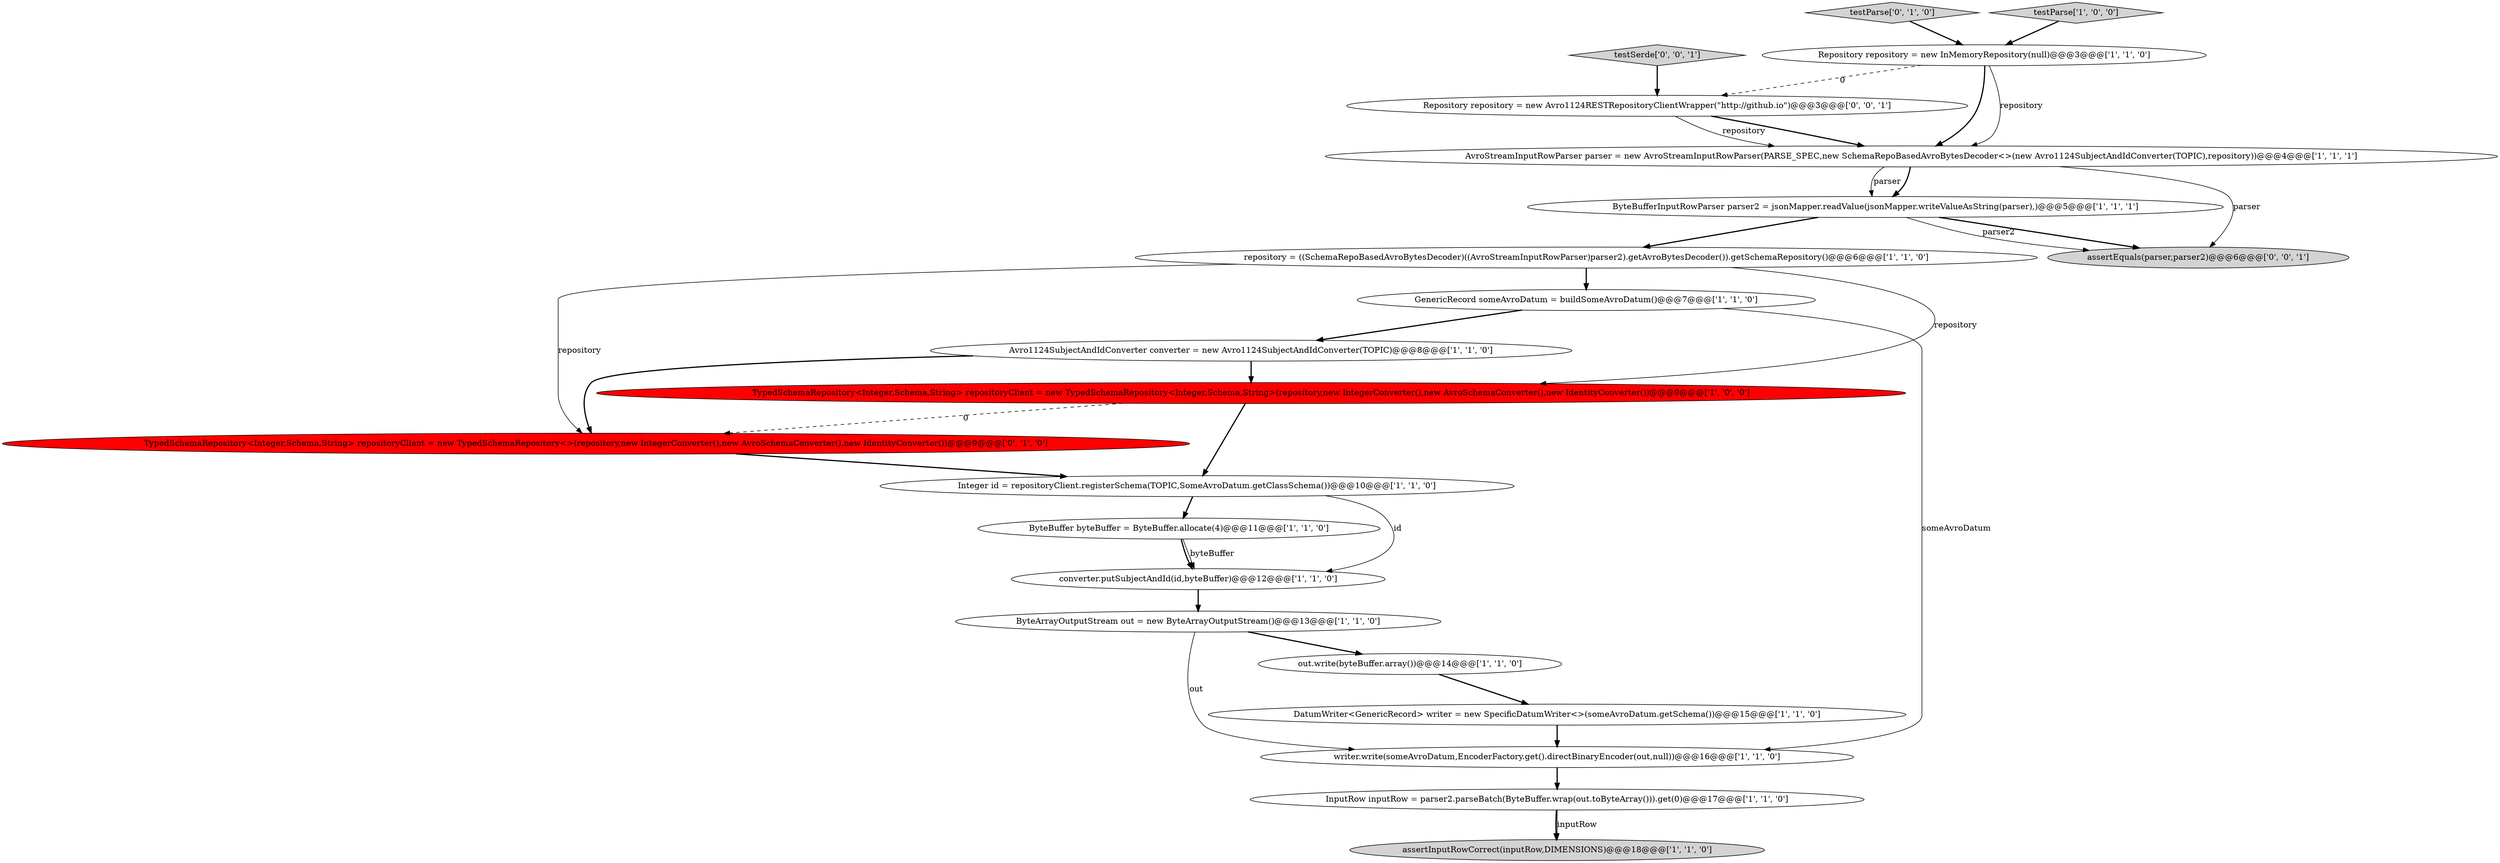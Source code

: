 digraph {
15 [style = filled, label = "Integer id = repositoryClient.registerSchema(TOPIC,SomeAvroDatum.getClassSchema())@@@10@@@['1', '1', '0']", fillcolor = white, shape = ellipse image = "AAA0AAABBB1BBB"];
11 [style = filled, label = "ByteArrayOutputStream out = new ByteArrayOutputStream()@@@13@@@['1', '1', '0']", fillcolor = white, shape = ellipse image = "AAA0AAABBB1BBB"];
10 [style = filled, label = "repository = ((SchemaRepoBasedAvroBytesDecoder)((AvroStreamInputRowParser)parser2).getAvroBytesDecoder()).getSchemaRepository()@@@6@@@['1', '1', '0']", fillcolor = white, shape = ellipse image = "AAA0AAABBB1BBB"];
16 [style = filled, label = "Avro1124SubjectAndIdConverter converter = new Avro1124SubjectAndIdConverter(TOPIC)@@@8@@@['1', '1', '0']", fillcolor = white, shape = ellipse image = "AAA0AAABBB1BBB"];
3 [style = filled, label = "AvroStreamInputRowParser parser = new AvroStreamInputRowParser(PARSE_SPEC,new SchemaRepoBasedAvroBytesDecoder<>(new Avro1124SubjectAndIdConverter(TOPIC),repository))@@@4@@@['1', '1', '1']", fillcolor = white, shape = ellipse image = "AAA0AAABBB1BBB"];
0 [style = filled, label = "DatumWriter<GenericRecord> writer = new SpecificDatumWriter<>(someAvroDatum.getSchema())@@@15@@@['1', '1', '0']", fillcolor = white, shape = ellipse image = "AAA0AAABBB1BBB"];
18 [style = filled, label = "testParse['0', '1', '0']", fillcolor = lightgray, shape = diamond image = "AAA0AAABBB2BBB"];
19 [style = filled, label = "testSerde['0', '0', '1']", fillcolor = lightgray, shape = diamond image = "AAA0AAABBB3BBB"];
14 [style = filled, label = "writer.write(someAvroDatum,EncoderFactory.get().directBinaryEncoder(out,null))@@@16@@@['1', '1', '0']", fillcolor = white, shape = ellipse image = "AAA0AAABBB1BBB"];
13 [style = filled, label = "assertInputRowCorrect(inputRow,DIMENSIONS)@@@18@@@['1', '1', '0']", fillcolor = lightgray, shape = ellipse image = "AAA0AAABBB1BBB"];
2 [style = filled, label = "out.write(byteBuffer.array())@@@14@@@['1', '1', '0']", fillcolor = white, shape = ellipse image = "AAA0AAABBB1BBB"];
4 [style = filled, label = "TypedSchemaRepository<Integer,Schema,String> repositoryClient = new TypedSchemaRepository<Integer,Schema,String>(repository,new IntegerConverter(),new AvroSchemaConverter(),new IdentityConverter())@@@9@@@['1', '0', '0']", fillcolor = red, shape = ellipse image = "AAA1AAABBB1BBB"];
1 [style = filled, label = "Repository repository = new InMemoryRepository(null)@@@3@@@['1', '1', '0']", fillcolor = white, shape = ellipse image = "AAA0AAABBB1BBB"];
17 [style = filled, label = "TypedSchemaRepository<Integer,Schema,String> repositoryClient = new TypedSchemaRepository<>(repository,new IntegerConverter(),new AvroSchemaConverter(),new IdentityConverter())@@@9@@@['0', '1', '0']", fillcolor = red, shape = ellipse image = "AAA1AAABBB2BBB"];
9 [style = filled, label = "ByteBuffer byteBuffer = ByteBuffer.allocate(4)@@@11@@@['1', '1', '0']", fillcolor = white, shape = ellipse image = "AAA0AAABBB1BBB"];
20 [style = filled, label = "assertEquals(parser,parser2)@@@6@@@['0', '0', '1']", fillcolor = lightgray, shape = ellipse image = "AAA0AAABBB3BBB"];
6 [style = filled, label = "InputRow inputRow = parser2.parseBatch(ByteBuffer.wrap(out.toByteArray())).get(0)@@@17@@@['1', '1', '0']", fillcolor = white, shape = ellipse image = "AAA0AAABBB1BBB"];
21 [style = filled, label = "Repository repository = new Avro1124RESTRepositoryClientWrapper(\"http://github.io\")@@@3@@@['0', '0', '1']", fillcolor = white, shape = ellipse image = "AAA0AAABBB3BBB"];
8 [style = filled, label = "GenericRecord someAvroDatum = buildSomeAvroDatum()@@@7@@@['1', '1', '0']", fillcolor = white, shape = ellipse image = "AAA0AAABBB1BBB"];
12 [style = filled, label = "testParse['1', '0', '0']", fillcolor = lightgray, shape = diamond image = "AAA0AAABBB1BBB"];
7 [style = filled, label = "ByteBufferInputRowParser parser2 = jsonMapper.readValue(jsonMapper.writeValueAsString(parser),)@@@5@@@['1', '1', '1']", fillcolor = white, shape = ellipse image = "AAA0AAABBB1BBB"];
5 [style = filled, label = "converter.putSubjectAndId(id,byteBuffer)@@@12@@@['1', '1', '0']", fillcolor = white, shape = ellipse image = "AAA0AAABBB1BBB"];
8->16 [style = bold, label=""];
10->4 [style = solid, label="repository"];
1->3 [style = solid, label="repository"];
4->17 [style = dashed, label="0"];
7->10 [style = bold, label=""];
3->20 [style = solid, label="parser"];
4->15 [style = bold, label=""];
1->3 [style = bold, label=""];
11->14 [style = solid, label="out"];
1->21 [style = dashed, label="0"];
16->17 [style = bold, label=""];
7->20 [style = bold, label=""];
21->3 [style = bold, label=""];
8->14 [style = solid, label="someAvroDatum"];
10->17 [style = solid, label="repository"];
12->1 [style = bold, label=""];
11->2 [style = bold, label=""];
0->14 [style = bold, label=""];
2->0 [style = bold, label=""];
10->8 [style = bold, label=""];
18->1 [style = bold, label=""];
3->7 [style = bold, label=""];
15->9 [style = bold, label=""];
6->13 [style = bold, label=""];
6->13 [style = solid, label="inputRow"];
15->5 [style = solid, label="id"];
17->15 [style = bold, label=""];
9->5 [style = bold, label=""];
3->7 [style = solid, label="parser"];
9->5 [style = solid, label="byteBuffer"];
5->11 [style = bold, label=""];
16->4 [style = bold, label=""];
14->6 [style = bold, label=""];
21->3 [style = solid, label="repository"];
7->20 [style = solid, label="parser2"];
19->21 [style = bold, label=""];
}
